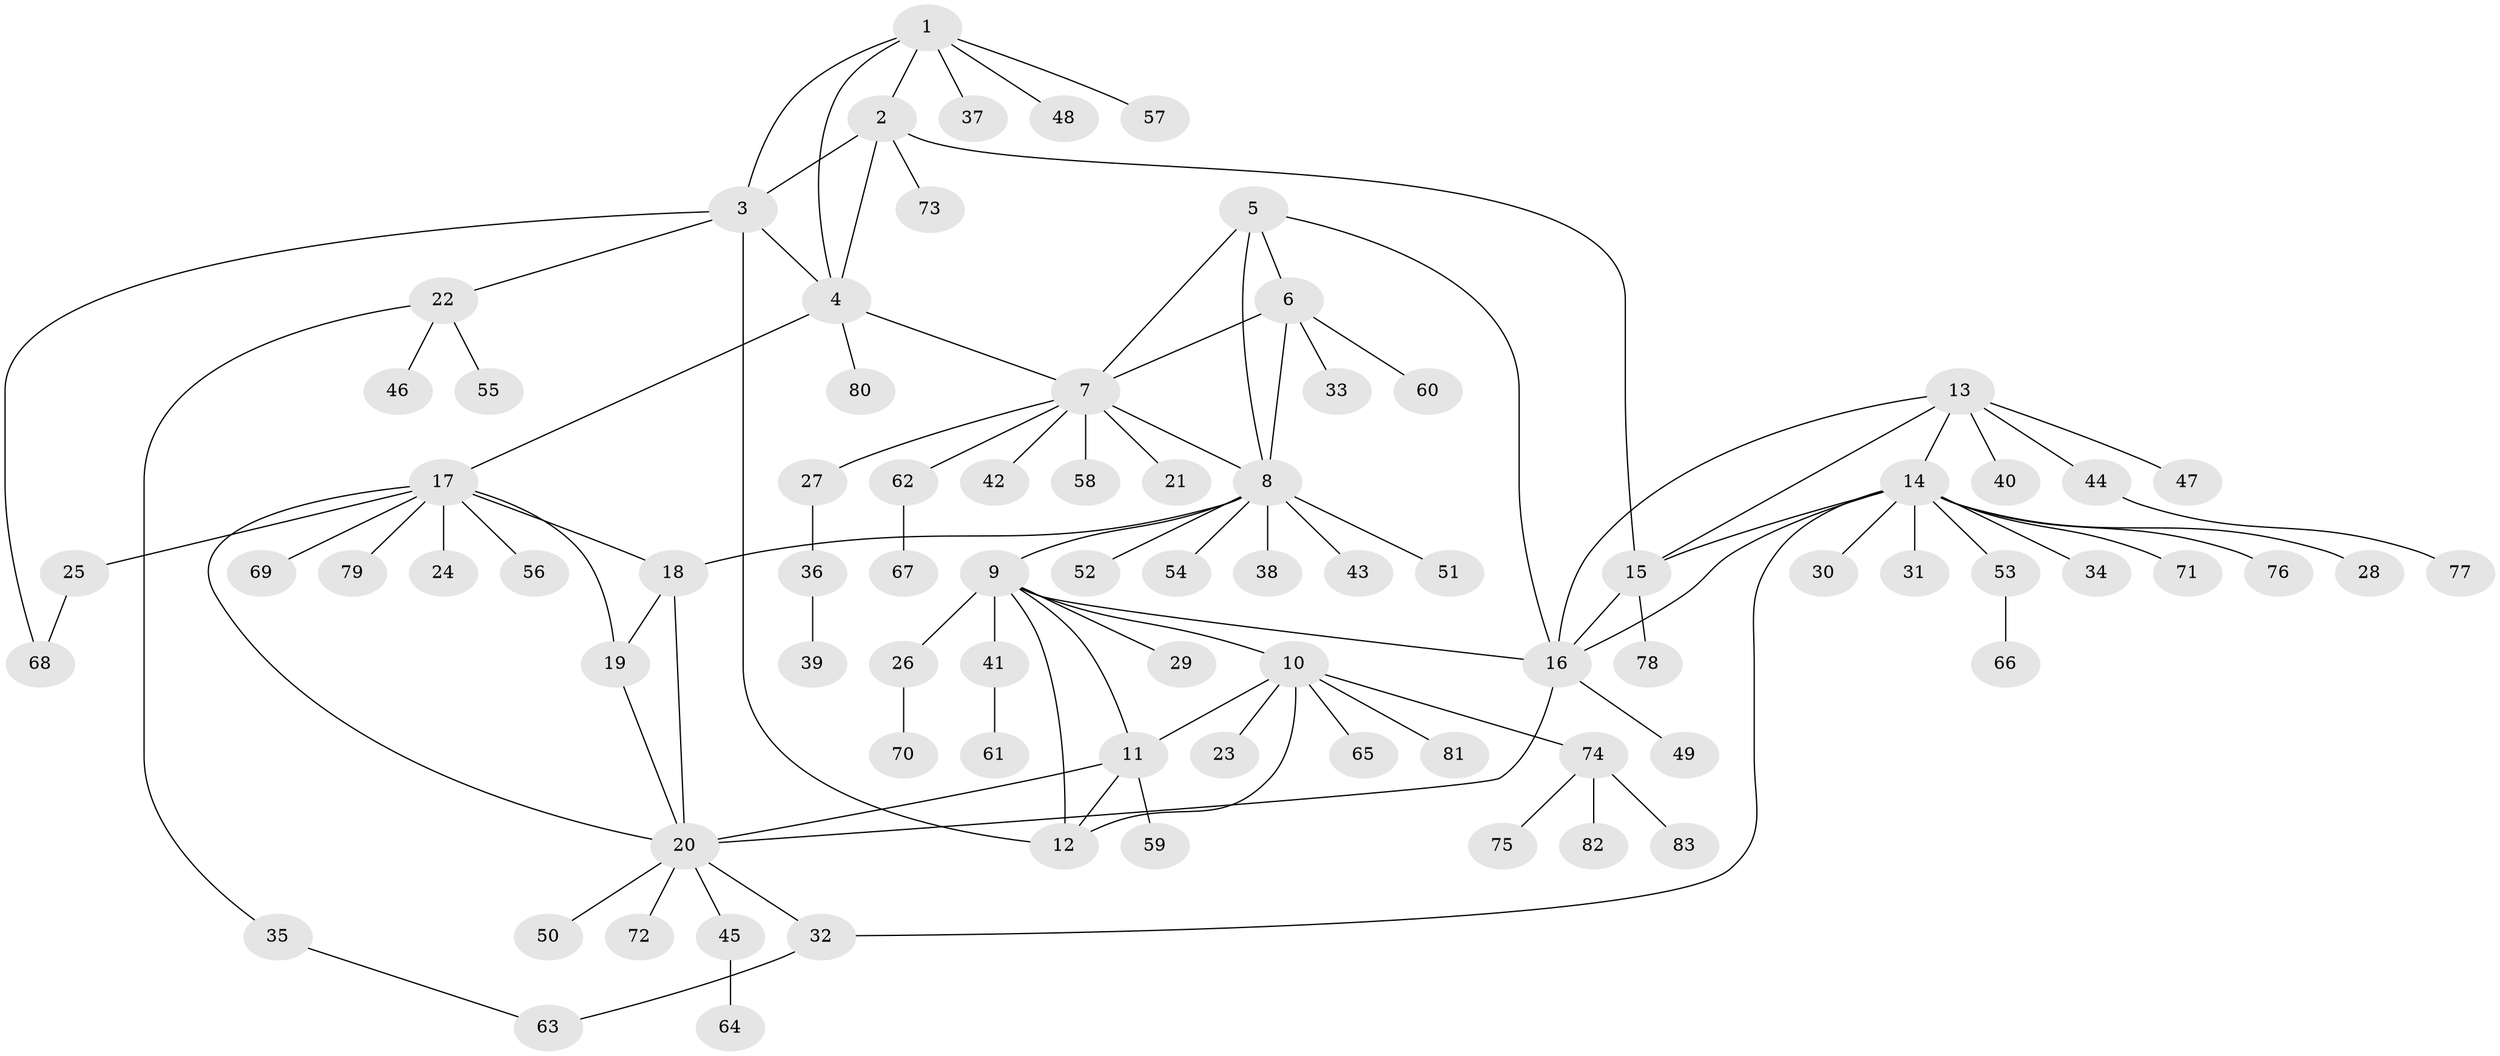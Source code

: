 // coarse degree distribution, {5: 0.041666666666666664, 3: 0.16666666666666666, 2: 0.041666666666666664, 1: 0.625, 6: 0.041666666666666664, 4: 0.041666666666666664, 12: 0.041666666666666664}
// Generated by graph-tools (version 1.1) at 2025/57/03/04/25 21:57:43]
// undirected, 83 vertices, 106 edges
graph export_dot {
graph [start="1"]
  node [color=gray90,style=filled];
  1;
  2;
  3;
  4;
  5;
  6;
  7;
  8;
  9;
  10;
  11;
  12;
  13;
  14;
  15;
  16;
  17;
  18;
  19;
  20;
  21;
  22;
  23;
  24;
  25;
  26;
  27;
  28;
  29;
  30;
  31;
  32;
  33;
  34;
  35;
  36;
  37;
  38;
  39;
  40;
  41;
  42;
  43;
  44;
  45;
  46;
  47;
  48;
  49;
  50;
  51;
  52;
  53;
  54;
  55;
  56;
  57;
  58;
  59;
  60;
  61;
  62;
  63;
  64;
  65;
  66;
  67;
  68;
  69;
  70;
  71;
  72;
  73;
  74;
  75;
  76;
  77;
  78;
  79;
  80;
  81;
  82;
  83;
  1 -- 2;
  1 -- 3;
  1 -- 4;
  1 -- 37;
  1 -- 48;
  1 -- 57;
  2 -- 3;
  2 -- 4;
  2 -- 15;
  2 -- 73;
  3 -- 4;
  3 -- 12;
  3 -- 22;
  3 -- 68;
  4 -- 7;
  4 -- 17;
  4 -- 80;
  5 -- 6;
  5 -- 7;
  5 -- 8;
  5 -- 16;
  6 -- 7;
  6 -- 8;
  6 -- 33;
  6 -- 60;
  7 -- 8;
  7 -- 21;
  7 -- 27;
  7 -- 42;
  7 -- 58;
  7 -- 62;
  8 -- 9;
  8 -- 18;
  8 -- 38;
  8 -- 43;
  8 -- 51;
  8 -- 52;
  8 -- 54;
  9 -- 10;
  9 -- 11;
  9 -- 12;
  9 -- 16;
  9 -- 26;
  9 -- 29;
  9 -- 41;
  10 -- 11;
  10 -- 12;
  10 -- 23;
  10 -- 65;
  10 -- 74;
  10 -- 81;
  11 -- 12;
  11 -- 20;
  11 -- 59;
  13 -- 14;
  13 -- 15;
  13 -- 16;
  13 -- 40;
  13 -- 44;
  13 -- 47;
  14 -- 15;
  14 -- 16;
  14 -- 28;
  14 -- 30;
  14 -- 31;
  14 -- 32;
  14 -- 34;
  14 -- 53;
  14 -- 71;
  14 -- 76;
  15 -- 16;
  15 -- 78;
  16 -- 20;
  16 -- 49;
  17 -- 18;
  17 -- 19;
  17 -- 20;
  17 -- 24;
  17 -- 25;
  17 -- 56;
  17 -- 69;
  17 -- 79;
  18 -- 19;
  18 -- 20;
  19 -- 20;
  20 -- 32;
  20 -- 45;
  20 -- 50;
  20 -- 72;
  22 -- 35;
  22 -- 46;
  22 -- 55;
  25 -- 68;
  26 -- 70;
  27 -- 36;
  32 -- 63;
  35 -- 63;
  36 -- 39;
  41 -- 61;
  44 -- 77;
  45 -- 64;
  53 -- 66;
  62 -- 67;
  74 -- 75;
  74 -- 82;
  74 -- 83;
}

